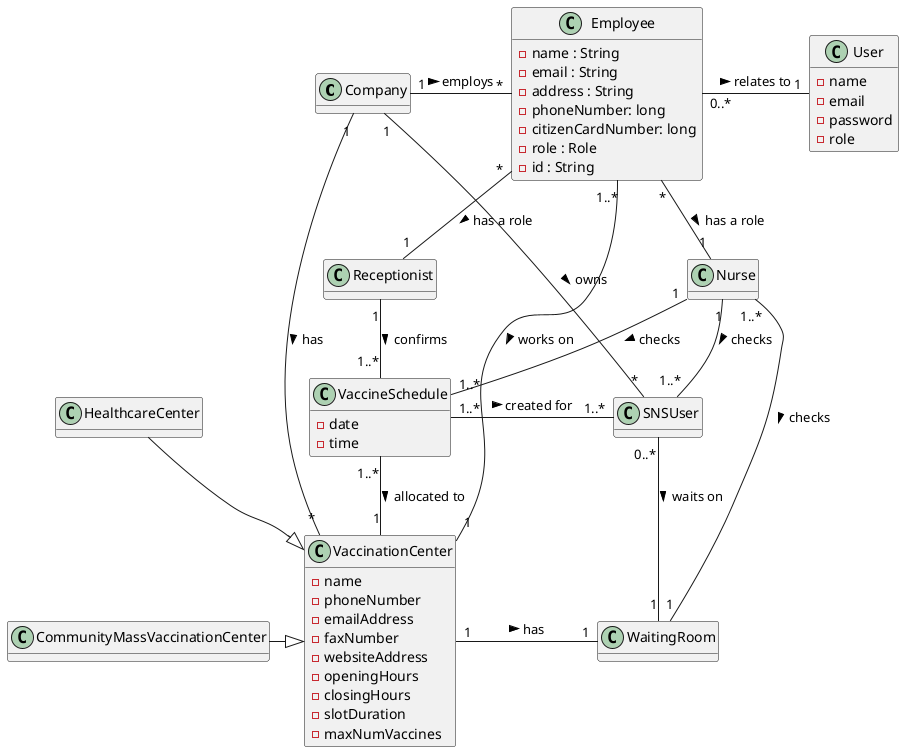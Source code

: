 @startuml
hide methods
'left to right direction
scale 1

class Company {
}

class VaccinationCenter {
    -name
    -phoneNumber
    -emailAddress
    -faxNumber
    -websiteAddress
    -openingHours
    -closingHours
    -slotDuration
    -maxNumVaccines
}


class Employee {
    -name : String
    -email : String
    -address : String
    -phoneNumber: long
    -citizenCardNumber: long
    -role : Role
    -id : String
}

class Nurse {
}

class VaccineSchedule {
    -date
    -time
}

class HealthcareCenter{}

class CommunityMassVaccinationCenter{}

class SNSUser {}

class WaitingRoom {}

class User {
 -name
 -email
 -password
 -role
}

Company "1" - "*" VaccinationCenter : has >
Company "1" - "*" Employee : employs >
Company "1" - "*" SNSUser : owns >

Employee "*" -- "1" Nurse : > has a role
Employee "*" -- "1" Receptionist : > has a role
Employee "1..*" - "1" VaccinationCenter : works on >
Employee "0..*" - "1" User : relates to >


Receptionist "1" -- "1..*" VaccineSchedule : > confirms

HealthcareCenter --|> VaccinationCenter
CommunityMassVaccinationCenter -|> VaccinationCenter

VaccineSchedule "1..*" - "1..*" SNSUser : > created for
VaccineSchedule "1..*" -- "1" VaccinationCenter : > allocated to

Nurse "1" -- "1..*" VaccineSchedule : > checks
Nurse "1" -- "1..*" SNSUser : > checks
Nurse "1..*" -- "1" WaitingRoom : checks >

VaccinationCenter "1" - "1" WaitingRoom : has >
SNSUser "0..*" -- "1" WaitingRoom : waits on >




@enduml